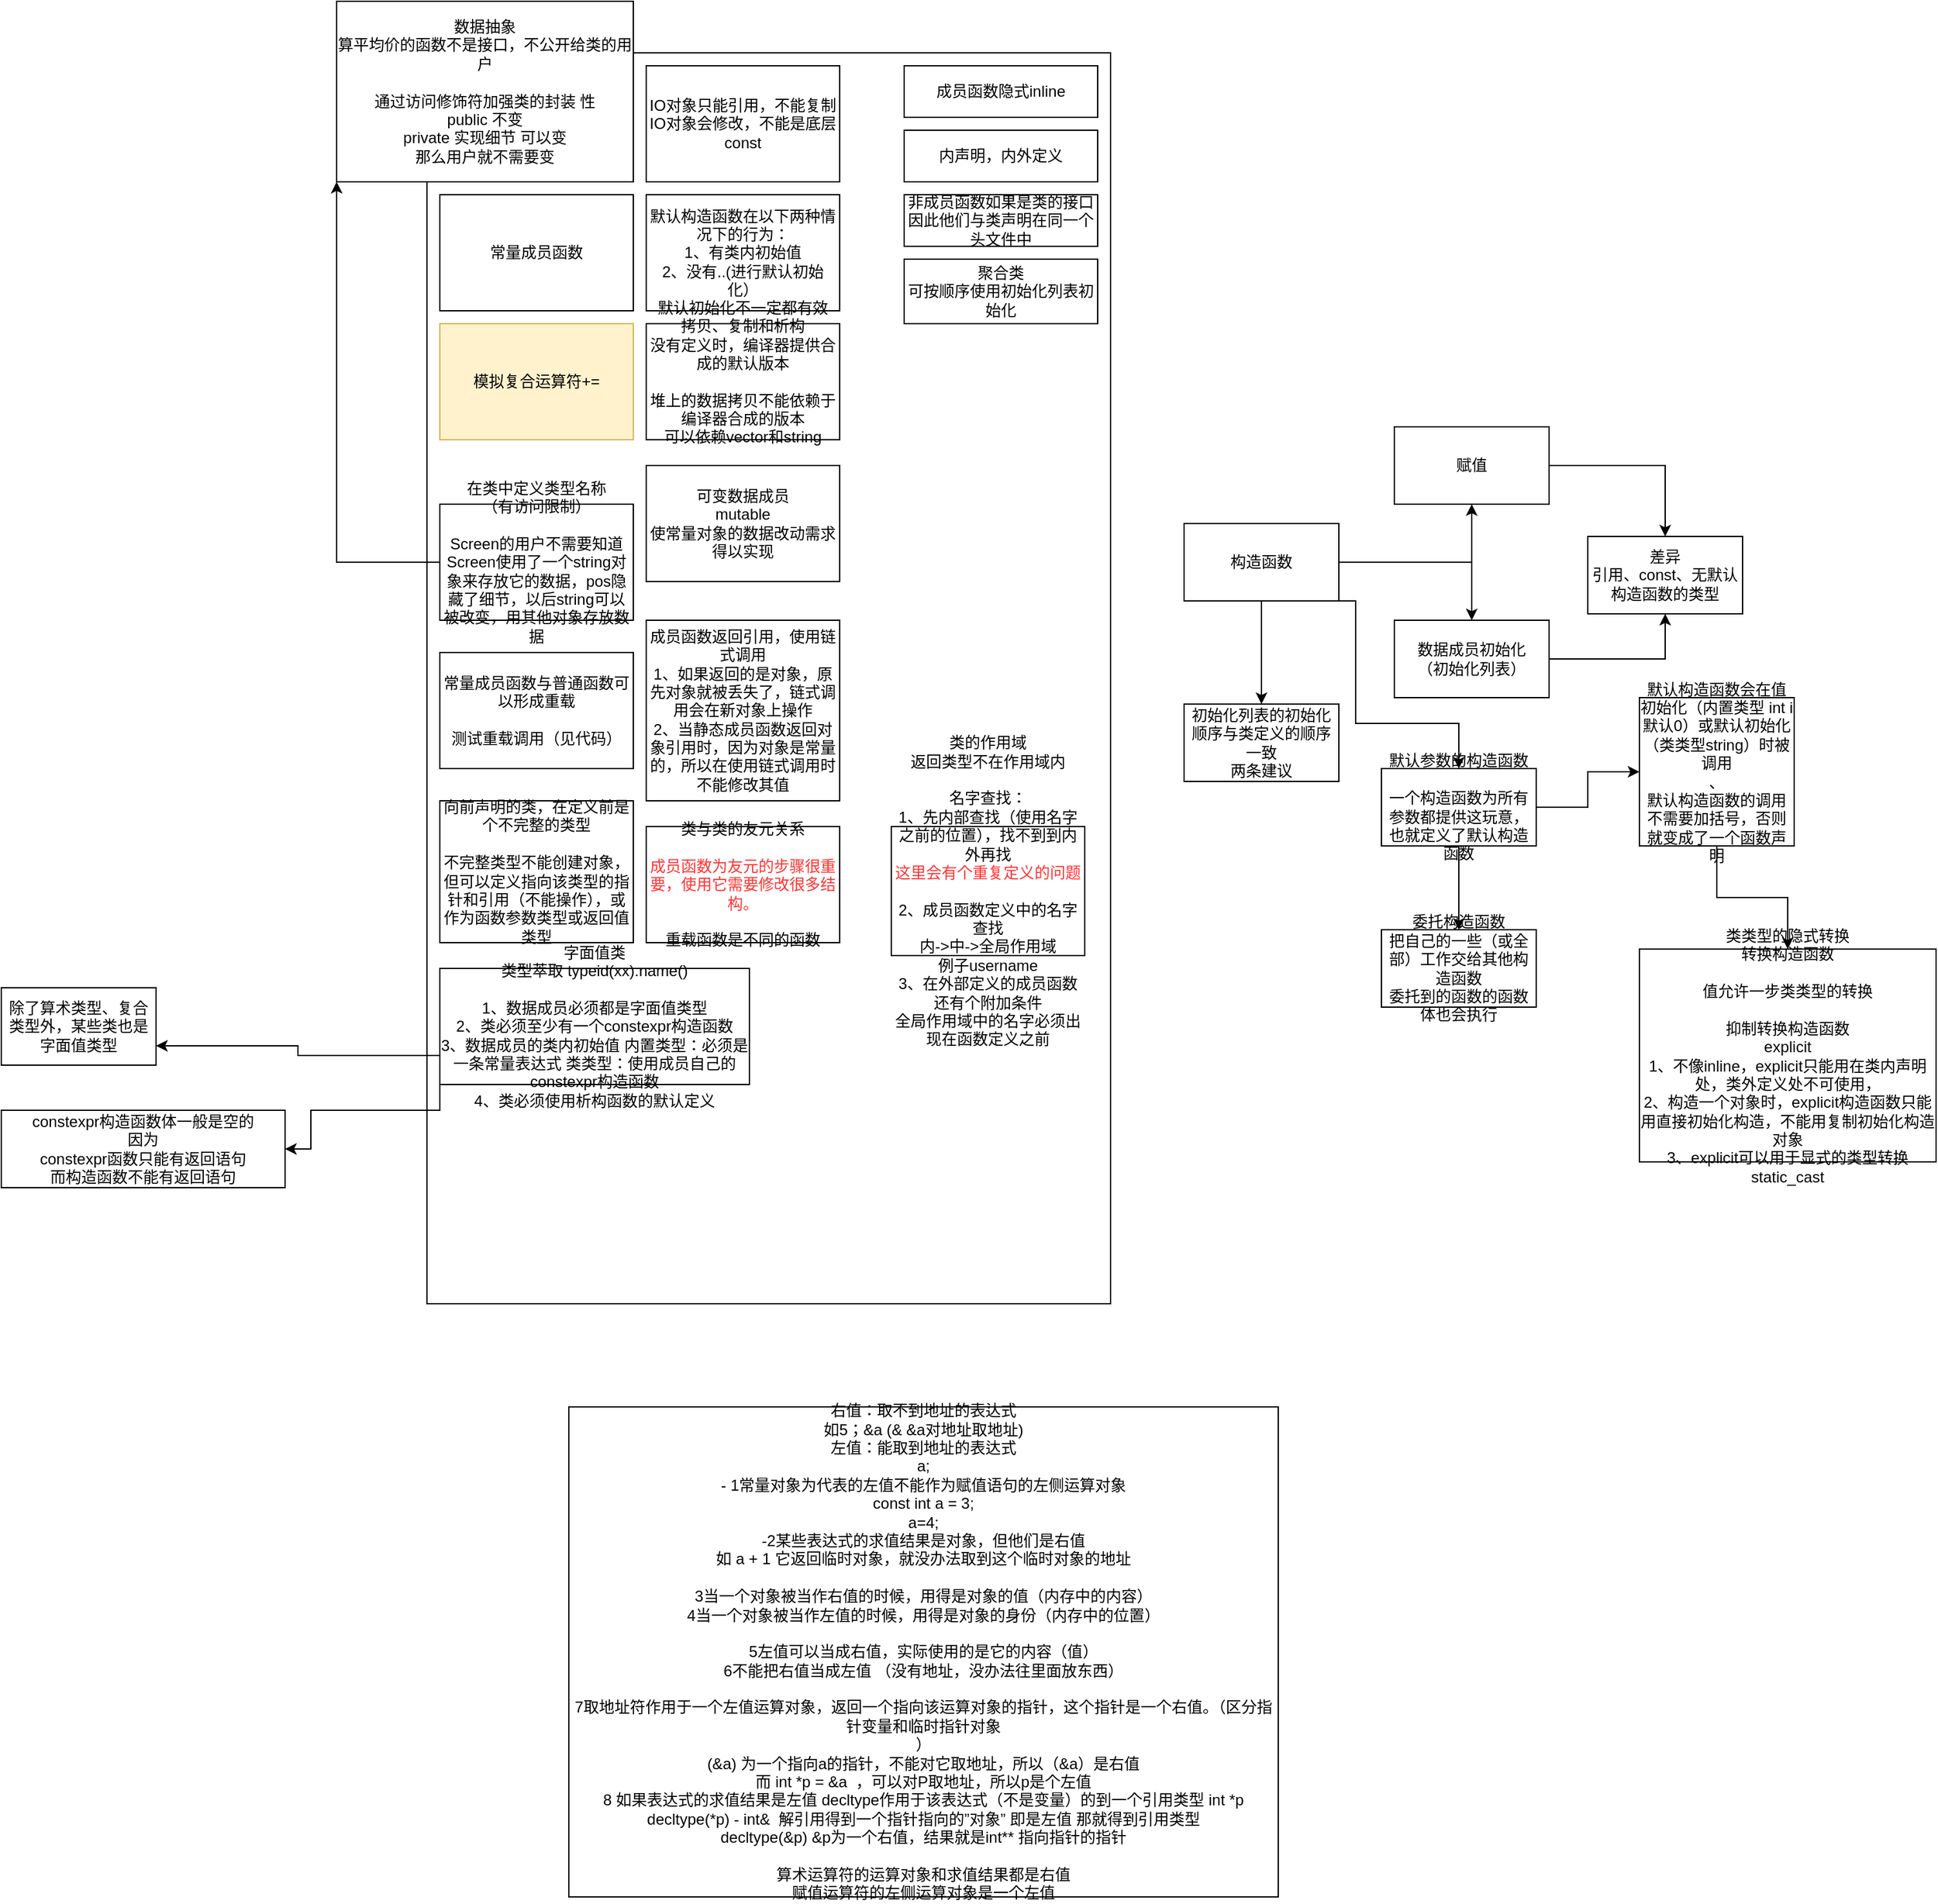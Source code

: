 <mxfile version="20.7.2" type="github">
  <diagram id="uc2dsn9P-SxqrpjeY-UU" name="Page-1">
    <mxGraphModel dx="2196" dy="920" grid="1" gridSize="10" guides="1" tooltips="1" connect="1" arrows="1" fold="1" page="1" pageScale="1" pageWidth="827" pageHeight="1169" math="0" shadow="0">
      <root>
        <mxCell id="0" />
        <mxCell id="1" parent="0" />
        <mxCell id="nfsQdx0FcawMK_jn6A5h-1" value="" style="rounded=0;whiteSpace=wrap;html=1;" vertex="1" parent="1">
          <mxGeometry x="120" y="210" width="530" height="970" as="geometry" />
        </mxCell>
        <mxCell id="nfsQdx0FcawMK_jn6A5h-2" value="数据抽象&lt;br&gt;算平均价的函数不是接口，不公开给类的用户&lt;br&gt;&lt;br&gt;通过访问修饰符加强类的封装 性&lt;br&gt;public 不变&lt;br&gt;private 实现细节 可以变&lt;br&gt;那么用户就不需要变" style="rounded=0;whiteSpace=wrap;html=1;" vertex="1" parent="1">
          <mxGeometry x="50" y="170" width="230" height="140" as="geometry" />
        </mxCell>
        <mxCell id="nfsQdx0FcawMK_jn6A5h-3" value="常量成员函数" style="rounded=0;whiteSpace=wrap;html=1;" vertex="1" parent="1">
          <mxGeometry x="130" y="320" width="150" height="90" as="geometry" />
        </mxCell>
        <mxCell id="nfsQdx0FcawMK_jn6A5h-4" value="成员函数隐式inline" style="rounded=0;whiteSpace=wrap;html=1;" vertex="1" parent="1">
          <mxGeometry x="490" y="220" width="150" height="40" as="geometry" />
        </mxCell>
        <mxCell id="nfsQdx0FcawMK_jn6A5h-5" value="内声明，内外定义" style="rounded=0;whiteSpace=wrap;html=1;" vertex="1" parent="1">
          <mxGeometry x="490" y="270" width="150" height="40" as="geometry" />
        </mxCell>
        <mxCell id="nfsQdx0FcawMK_jn6A5h-6" value="模拟复合运算符+=" style="rounded=0;whiteSpace=wrap;html=1;fillColor=#fff2cc;strokeColor=#d6b656;" vertex="1" parent="1">
          <mxGeometry x="130" y="420" width="150" height="90" as="geometry" />
        </mxCell>
        <mxCell id="nfsQdx0FcawMK_jn6A5h-7" value="非成员函数如果是类的接口&lt;br&gt;因此他们与类声明在同一个头文件中" style="rounded=0;whiteSpace=wrap;html=1;" vertex="1" parent="1">
          <mxGeometry x="490" y="320" width="150" height="40" as="geometry" />
        </mxCell>
        <mxCell id="nfsQdx0FcawMK_jn6A5h-8" value="IO对象只能引用，不能复制&lt;br&gt;IO对象会修改，不能是底层const" style="rounded=0;whiteSpace=wrap;html=1;" vertex="1" parent="1">
          <mxGeometry x="290" y="220" width="150" height="90" as="geometry" />
        </mxCell>
        <mxCell id="nfsQdx0FcawMK_jn6A5h-9" value="&lt;br&gt;默认构造函数在以下两种情况下的行为：&lt;br&gt;1、有类内初始值&lt;br&gt;2、没有..(进行默认初始化）&lt;br&gt;默认初始化不一定都有效" style="rounded=0;whiteSpace=wrap;html=1;" vertex="1" parent="1">
          <mxGeometry x="290" y="320" width="150" height="90" as="geometry" />
        </mxCell>
        <mxCell id="nfsQdx0FcawMK_jn6A5h-10" value="拷贝、复制和析构&lt;br&gt;没有定义时，编译器提供合成的默认版本&lt;br&gt;&lt;br&gt;堆上的数据拷贝不能依赖于编译器合成的版本&lt;br&gt;可以依赖vector和string" style="rounded=0;whiteSpace=wrap;html=1;" vertex="1" parent="1">
          <mxGeometry x="290" y="420" width="150" height="90" as="geometry" />
        </mxCell>
        <mxCell id="nfsQdx0FcawMK_jn6A5h-12" value="右值：取不到地址的表达式&lt;br&gt;如5；&amp;amp;a (&amp;amp; &amp;amp;a对地址取地址)&lt;br&gt;左值：能取到地址的表达式&lt;br&gt;a;&lt;br&gt;- 1常量对象为代表的左值不能作为赋值语句的左侧运算对象&lt;br&gt;const int a = 3;&lt;br&gt;a=4;&lt;br&gt;-2某些表达式的求值结果是对象，但他们是右值&lt;br&gt;如 a + 1 它返回临时对象，就没办法取到这个临时对象的地址&lt;br&gt;&lt;br&gt;3当一个对象被当作右值的时候，用得是对象的值（内存中的内容）&lt;br&gt;4当一个对象被当作左值的时候，用得是对象的身份（内存中的位置）&lt;br&gt;&lt;br&gt;5左值可以当成右值，实际使用的是它的内容（值）&lt;br&gt;6不能把右值当成左值 （没有地址，没办法往里面放东西）&lt;br&gt;&lt;br&gt;7取地址符作用于一个左值运算对象，返回一个指向该运算对象的指针，这个指针是一个右值。（区分指针变量和临时指针对象&lt;br&gt;）&lt;br&gt;(&amp;amp;a) 为一个指向a的指针，不能对它取地址，所以（&amp;amp;a）是右值&lt;br&gt;而 int *p = &amp;amp;a&amp;nbsp; ，可以对P取地址，所以p是个左值&lt;br&gt;8 如果表达式的求值结果是左值 decltype作用于该表达式（不是变量）的到一个引用类型 int *p&lt;br&gt;decltype(*p) - int&amp;amp;&amp;nbsp; 解引用得到一个指针指向的”对象” 即是左值 那就得到引用类型&lt;br&gt;decltype(&amp;amp;p) &amp;amp;p为一个右值，结果就是int** 指向指针的指针&lt;br&gt;&lt;br&gt;算术运算符的运算对象和求值结果都是右值&lt;br&gt;赋值运算符的左侧运算对象是一个左值" style="rounded=0;whiteSpace=wrap;html=1;" vertex="1" parent="1">
          <mxGeometry x="230" y="1260" width="550" height="380" as="geometry" />
        </mxCell>
        <mxCell id="nfsQdx0FcawMK_jn6A5h-16" style="edgeStyle=orthogonalEdgeStyle;rounded=0;orthogonalLoop=1;jettySize=auto;html=1;entryX=0;entryY=1;entryDx=0;entryDy=0;" edge="1" parent="1" source="nfsQdx0FcawMK_jn6A5h-13" target="nfsQdx0FcawMK_jn6A5h-2">
          <mxGeometry relative="1" as="geometry">
            <Array as="points">
              <mxPoint x="50" y="605" />
            </Array>
          </mxGeometry>
        </mxCell>
        <mxCell id="nfsQdx0FcawMK_jn6A5h-13" value="在类中定义类型名称&lt;br&gt;（有访问限制）&lt;br&gt;&lt;br&gt;Screen的用户不需要知道Screen使用了一个string对象来存放它的数据，pos隐藏了细节，以后string可以被改变，用其他对象存放数据" style="rounded=0;whiteSpace=wrap;html=1;" vertex="1" parent="1">
          <mxGeometry x="130" y="560" width="150" height="90" as="geometry" />
        </mxCell>
        <mxCell id="nfsQdx0FcawMK_jn6A5h-14" value="可变数据成员&lt;br&gt;mutable&lt;br&gt;使常量对象的数据改动需求得以实现" style="rounded=0;whiteSpace=wrap;html=1;" vertex="1" parent="1">
          <mxGeometry x="290" y="530" width="150" height="90" as="geometry" />
        </mxCell>
        <mxCell id="nfsQdx0FcawMK_jn6A5h-15" value="成员函数返回引用，使用链式调用&lt;br&gt;1、如果返回的是对象，原先对象就被丢失了，链式调用会在新对象上操作&lt;br&gt;2、当静态成员函数返回对象引用时，因为对象是常量的，所以在使用链式调用时不能修改其值" style="rounded=0;whiteSpace=wrap;html=1;" vertex="1" parent="1">
          <mxGeometry x="290" y="650" width="150" height="140" as="geometry" />
        </mxCell>
        <mxCell id="nfsQdx0FcawMK_jn6A5h-17" value="常量成员函数与普通函数可以形成重载&lt;br&gt;&lt;br&gt;测试重载调用（见代码）" style="rounded=0;whiteSpace=wrap;html=1;" vertex="1" parent="1">
          <mxGeometry x="130" y="675" width="150" height="90" as="geometry" />
        </mxCell>
        <mxCell id="nfsQdx0FcawMK_jn6A5h-18" value="向前声明的类，在定义前是个不完整的类型&lt;br&gt;&lt;br&gt;不完整类型不能创建对象，但可以定义指向该类型的指针和引用（不能操作），或作为函数参数类型或返回值类型" style="rounded=0;whiteSpace=wrap;html=1;" vertex="1" parent="1">
          <mxGeometry x="130" y="790" width="150" height="110" as="geometry" />
        </mxCell>
        <mxCell id="nfsQdx0FcawMK_jn6A5h-19" value="类与类的友元关系&lt;br&gt;&lt;br&gt;&lt;font color=&quot;#ff3333&quot;&gt;成员函数为友元的步骤很重要，使用它需要修改很多结构。&lt;br&gt;&lt;/font&gt;&lt;br&gt;重载函数是不同的函数" style="rounded=0;whiteSpace=wrap;html=1;" vertex="1" parent="1">
          <mxGeometry x="290" y="810" width="150" height="90" as="geometry" />
        </mxCell>
        <mxCell id="nfsQdx0FcawMK_jn6A5h-20" value="类的作用域&lt;br&gt;返回类型不在作用域内&lt;br&gt;&lt;br&gt;名字查找：&lt;br&gt;1、先内部查找（使用名字之前的位置），找不到到内外再找&lt;br&gt;&lt;font color=&quot;#ff3333&quot;&gt;这里会有个重复定义的问题&lt;/font&gt;&lt;br&gt;&lt;br&gt;2、成员函数定义中的名字查找&lt;br&gt;内-&amp;gt;中-&amp;gt;全局作用域&lt;br&gt;例子username&lt;br&gt;3、在外部定义的成员函数还有个附加条件&lt;br&gt;全局作用域中的名字必须出现在函数定义之前" style="rounded=0;whiteSpace=wrap;html=1;" vertex="1" parent="1">
          <mxGeometry x="480" y="810" width="150" height="100" as="geometry" />
        </mxCell>
        <mxCell id="nfsQdx0FcawMK_jn6A5h-23" value="" style="edgeStyle=orthogonalEdgeStyle;rounded=0;orthogonalLoop=1;jettySize=auto;html=1;fontColor=#000000;" edge="1" parent="1" source="nfsQdx0FcawMK_jn6A5h-21" target="nfsQdx0FcawMK_jn6A5h-22">
          <mxGeometry relative="1" as="geometry" />
        </mxCell>
        <mxCell id="nfsQdx0FcawMK_jn6A5h-25" value="" style="edgeStyle=orthogonalEdgeStyle;rounded=0;orthogonalLoop=1;jettySize=auto;html=1;fontColor=#000000;" edge="1" parent="1" source="nfsQdx0FcawMK_jn6A5h-21" target="nfsQdx0FcawMK_jn6A5h-24">
          <mxGeometry relative="1" as="geometry" />
        </mxCell>
        <mxCell id="nfsQdx0FcawMK_jn6A5h-32" value="" style="edgeStyle=orthogonalEdgeStyle;rounded=0;orthogonalLoop=1;jettySize=auto;html=1;fontColor=#000000;" edge="1" parent="1" source="nfsQdx0FcawMK_jn6A5h-21" target="nfsQdx0FcawMK_jn6A5h-31">
          <mxGeometry relative="1" as="geometry" />
        </mxCell>
        <mxCell id="nfsQdx0FcawMK_jn6A5h-33" style="edgeStyle=orthogonalEdgeStyle;rounded=0;orthogonalLoop=1;jettySize=auto;html=1;exitX=1;exitY=1;exitDx=0;exitDy=0;fontColor=#000000;entryX=0.5;entryY=0;entryDx=0;entryDy=0;" edge="1" parent="1" source="nfsQdx0FcawMK_jn6A5h-21" target="nfsQdx0FcawMK_jn6A5h-34">
          <mxGeometry relative="1" as="geometry">
            <mxPoint x="980" y="840" as="targetPoint" />
            <Array as="points">
              <mxPoint x="840" y="635" />
              <mxPoint x="840" y="730" />
              <mxPoint x="920" y="730" />
            </Array>
          </mxGeometry>
        </mxCell>
        <mxCell id="nfsQdx0FcawMK_jn6A5h-21" value="构造函数" style="rounded=0;whiteSpace=wrap;html=1;fontColor=#000000;" vertex="1" parent="1">
          <mxGeometry x="707" y="575" width="120" height="60" as="geometry" />
        </mxCell>
        <mxCell id="nfsQdx0FcawMK_jn6A5h-28" value="" style="edgeStyle=orthogonalEdgeStyle;rounded=0;orthogonalLoop=1;jettySize=auto;html=1;fontColor=#000000;" edge="1" parent="1" source="nfsQdx0FcawMK_jn6A5h-22" target="nfsQdx0FcawMK_jn6A5h-27">
          <mxGeometry relative="1" as="geometry" />
        </mxCell>
        <mxCell id="nfsQdx0FcawMK_jn6A5h-22" value="赋值" style="whiteSpace=wrap;html=1;fontColor=#000000;rounded=0;" vertex="1" parent="1">
          <mxGeometry x="870" y="500" width="120" height="60" as="geometry" />
        </mxCell>
        <mxCell id="nfsQdx0FcawMK_jn6A5h-29" style="edgeStyle=orthogonalEdgeStyle;rounded=0;orthogonalLoop=1;jettySize=auto;html=1;exitX=1;exitY=0.5;exitDx=0;exitDy=0;entryX=0.5;entryY=1;entryDx=0;entryDy=0;fontColor=#000000;" edge="1" parent="1" source="nfsQdx0FcawMK_jn6A5h-24" target="nfsQdx0FcawMK_jn6A5h-27">
          <mxGeometry relative="1" as="geometry" />
        </mxCell>
        <mxCell id="nfsQdx0FcawMK_jn6A5h-24" value="数据成员初始化&lt;br&gt;（初始化列表）" style="rounded=0;whiteSpace=wrap;html=1;fontColor=#000000;" vertex="1" parent="1">
          <mxGeometry x="870" y="650" width="120" height="60" as="geometry" />
        </mxCell>
        <mxCell id="nfsQdx0FcawMK_jn6A5h-27" value="差异&lt;br&gt;引用、const、无默认构造函数的类型" style="whiteSpace=wrap;html=1;fontColor=#000000;rounded=0;" vertex="1" parent="1">
          <mxGeometry x="1020" y="585" width="120" height="60" as="geometry" />
        </mxCell>
        <mxCell id="nfsQdx0FcawMK_jn6A5h-31" value="初始化列表的初始化顺序与类定义的顺序一致&lt;br&gt;两条建议" style="rounded=0;whiteSpace=wrap;html=1;fontColor=#000000;" vertex="1" parent="1">
          <mxGeometry x="707" y="715" width="120" height="60" as="geometry" />
        </mxCell>
        <mxCell id="nfsQdx0FcawMK_jn6A5h-36" style="edgeStyle=orthogonalEdgeStyle;rounded=0;orthogonalLoop=1;jettySize=auto;html=1;exitX=0.5;exitY=1;exitDx=0;exitDy=0;fontColor=#000000;" edge="1" parent="1" source="nfsQdx0FcawMK_jn6A5h-34" target="nfsQdx0FcawMK_jn6A5h-35">
          <mxGeometry relative="1" as="geometry" />
        </mxCell>
        <mxCell id="nfsQdx0FcawMK_jn6A5h-39" value="" style="edgeStyle=orthogonalEdgeStyle;rounded=0;orthogonalLoop=1;jettySize=auto;html=1;fontColor=#000000;" edge="1" parent="1" source="nfsQdx0FcawMK_jn6A5h-34" target="nfsQdx0FcawMK_jn6A5h-38">
          <mxGeometry relative="1" as="geometry" />
        </mxCell>
        <mxCell id="nfsQdx0FcawMK_jn6A5h-34" value="默认参数的构造函数&lt;br&gt;&lt;br&gt;一个构造函数为所有参数都提供这玩意，也就定义了默认构造函数" style="whiteSpace=wrap;html=1;fontColor=#000000;rounded=0;" vertex="1" parent="1">
          <mxGeometry x="860" y="765" width="120" height="60" as="geometry" />
        </mxCell>
        <mxCell id="nfsQdx0FcawMK_jn6A5h-35" value="委托构造函数&lt;br&gt;把自己的一些（或全部）工作交给其他构造函数&lt;br&gt;委托到的函数的函数体也会执行" style="rounded=0;whiteSpace=wrap;html=1;fontColor=#000000;" vertex="1" parent="1">
          <mxGeometry x="860" y="890" width="120" height="60" as="geometry" />
        </mxCell>
        <mxCell id="nfsQdx0FcawMK_jn6A5h-42" value="" style="edgeStyle=orthogonalEdgeStyle;rounded=0;orthogonalLoop=1;jettySize=auto;html=1;fontColor=#000000;" edge="1" parent="1" source="nfsQdx0FcawMK_jn6A5h-38" target="nfsQdx0FcawMK_jn6A5h-41">
          <mxGeometry relative="1" as="geometry" />
        </mxCell>
        <mxCell id="nfsQdx0FcawMK_jn6A5h-38" value="默认构造函数会在值初始化（内置类型 int i 默认0）或默认初始化（类类型string）时被调用&lt;br&gt;、&lt;br&gt;默认构造函数的调用不需要加括号，否则就变成了一个函数声&lt;br&gt;明" style="whiteSpace=wrap;html=1;fontColor=#000000;rounded=0;" vertex="1" parent="1">
          <mxGeometry x="1060" y="710" width="120" height="115" as="geometry" />
        </mxCell>
        <mxCell id="nfsQdx0FcawMK_jn6A5h-41" value="类类型的隐式转换&lt;br&gt;转换构造函数&lt;br&gt;&lt;br&gt;值允许一步类类型的转换&lt;br&gt;&lt;br&gt;抑制转换构造函数&lt;br&gt;explicit&lt;br&gt;1、不像inline，explicit只能用在类内声明处，类外定义处不可使用，&lt;br&gt;2、构造一个对象时，explicit构造函数只能用直接初始化构造，不能用复制初始化构造对象&lt;br&gt;3、explicit可以用于显式的类型转换&lt;br&gt;static_cast" style="whiteSpace=wrap;html=1;fontColor=#000000;rounded=0;" vertex="1" parent="1">
          <mxGeometry x="1060" y="905" width="230" height="165" as="geometry" />
        </mxCell>
        <mxCell id="nfsQdx0FcawMK_jn6A5h-43" value="聚合类&lt;br&gt;可按顺序使用初始化列表初始化" style="rounded=0;whiteSpace=wrap;html=1;" vertex="1" parent="1">
          <mxGeometry x="490" y="370" width="150" height="50" as="geometry" />
        </mxCell>
        <mxCell id="nfsQdx0FcawMK_jn6A5h-48" style="edgeStyle=orthogonalEdgeStyle;rounded=0;orthogonalLoop=1;jettySize=auto;html=1;exitX=0;exitY=0.5;exitDx=0;exitDy=0;entryX=1;entryY=0.5;entryDx=0;entryDy=0;fontColor=#000000;" edge="1" parent="1" source="nfsQdx0FcawMK_jn6A5h-44" target="nfsQdx0FcawMK_jn6A5h-47">
          <mxGeometry relative="1" as="geometry">
            <Array as="points">
              <mxPoint x="130" y="1030" />
              <mxPoint x="30" y="1030" />
              <mxPoint x="30" y="1060" />
            </Array>
          </mxGeometry>
        </mxCell>
        <mxCell id="nfsQdx0FcawMK_jn6A5h-49" style="edgeStyle=orthogonalEdgeStyle;rounded=0;orthogonalLoop=1;jettySize=auto;html=1;exitX=0;exitY=0.75;exitDx=0;exitDy=0;entryX=1;entryY=0.75;entryDx=0;entryDy=0;fontColor=#000000;" edge="1" parent="1" source="nfsQdx0FcawMK_jn6A5h-44" target="nfsQdx0FcawMK_jn6A5h-46">
          <mxGeometry relative="1" as="geometry" />
        </mxCell>
        <mxCell id="nfsQdx0FcawMK_jn6A5h-44" value="字面值类&lt;br&gt;类型萃取 typeid(xx).name()&lt;br&gt;&lt;br&gt;1、数据成员必须都是字面值类型&lt;br&gt;2、类必须至少有一个constexpr构造函数&lt;br&gt;3、数据成员的类内初始值 内置类型：必须是一条常量表达式 类类型：使用成员自己的constexpr构造函数&lt;br&gt;4、类必须使用析构函数的默认定义" style="rounded=0;whiteSpace=wrap;html=1;" vertex="1" parent="1">
          <mxGeometry x="130" y="920" width="240" height="90" as="geometry" />
        </mxCell>
        <mxCell id="nfsQdx0FcawMK_jn6A5h-46" value="除了算术类型、复合类型外，某些类也是字面值类型" style="rounded=0;whiteSpace=wrap;html=1;fontColor=#000000;" vertex="1" parent="1">
          <mxGeometry x="-210" y="935" width="120" height="60" as="geometry" />
        </mxCell>
        <mxCell id="nfsQdx0FcawMK_jn6A5h-47" value="constexpr构造函数体一般是空的&lt;br&gt;因为&lt;br&gt;constexpr函数只能有返回语句&lt;br&gt;而构造函数不能有返回语句" style="rounded=0;whiteSpace=wrap;html=1;fontColor=#000000;" vertex="1" parent="1">
          <mxGeometry x="-210" y="1030" width="220" height="60" as="geometry" />
        </mxCell>
      </root>
    </mxGraphModel>
  </diagram>
</mxfile>
